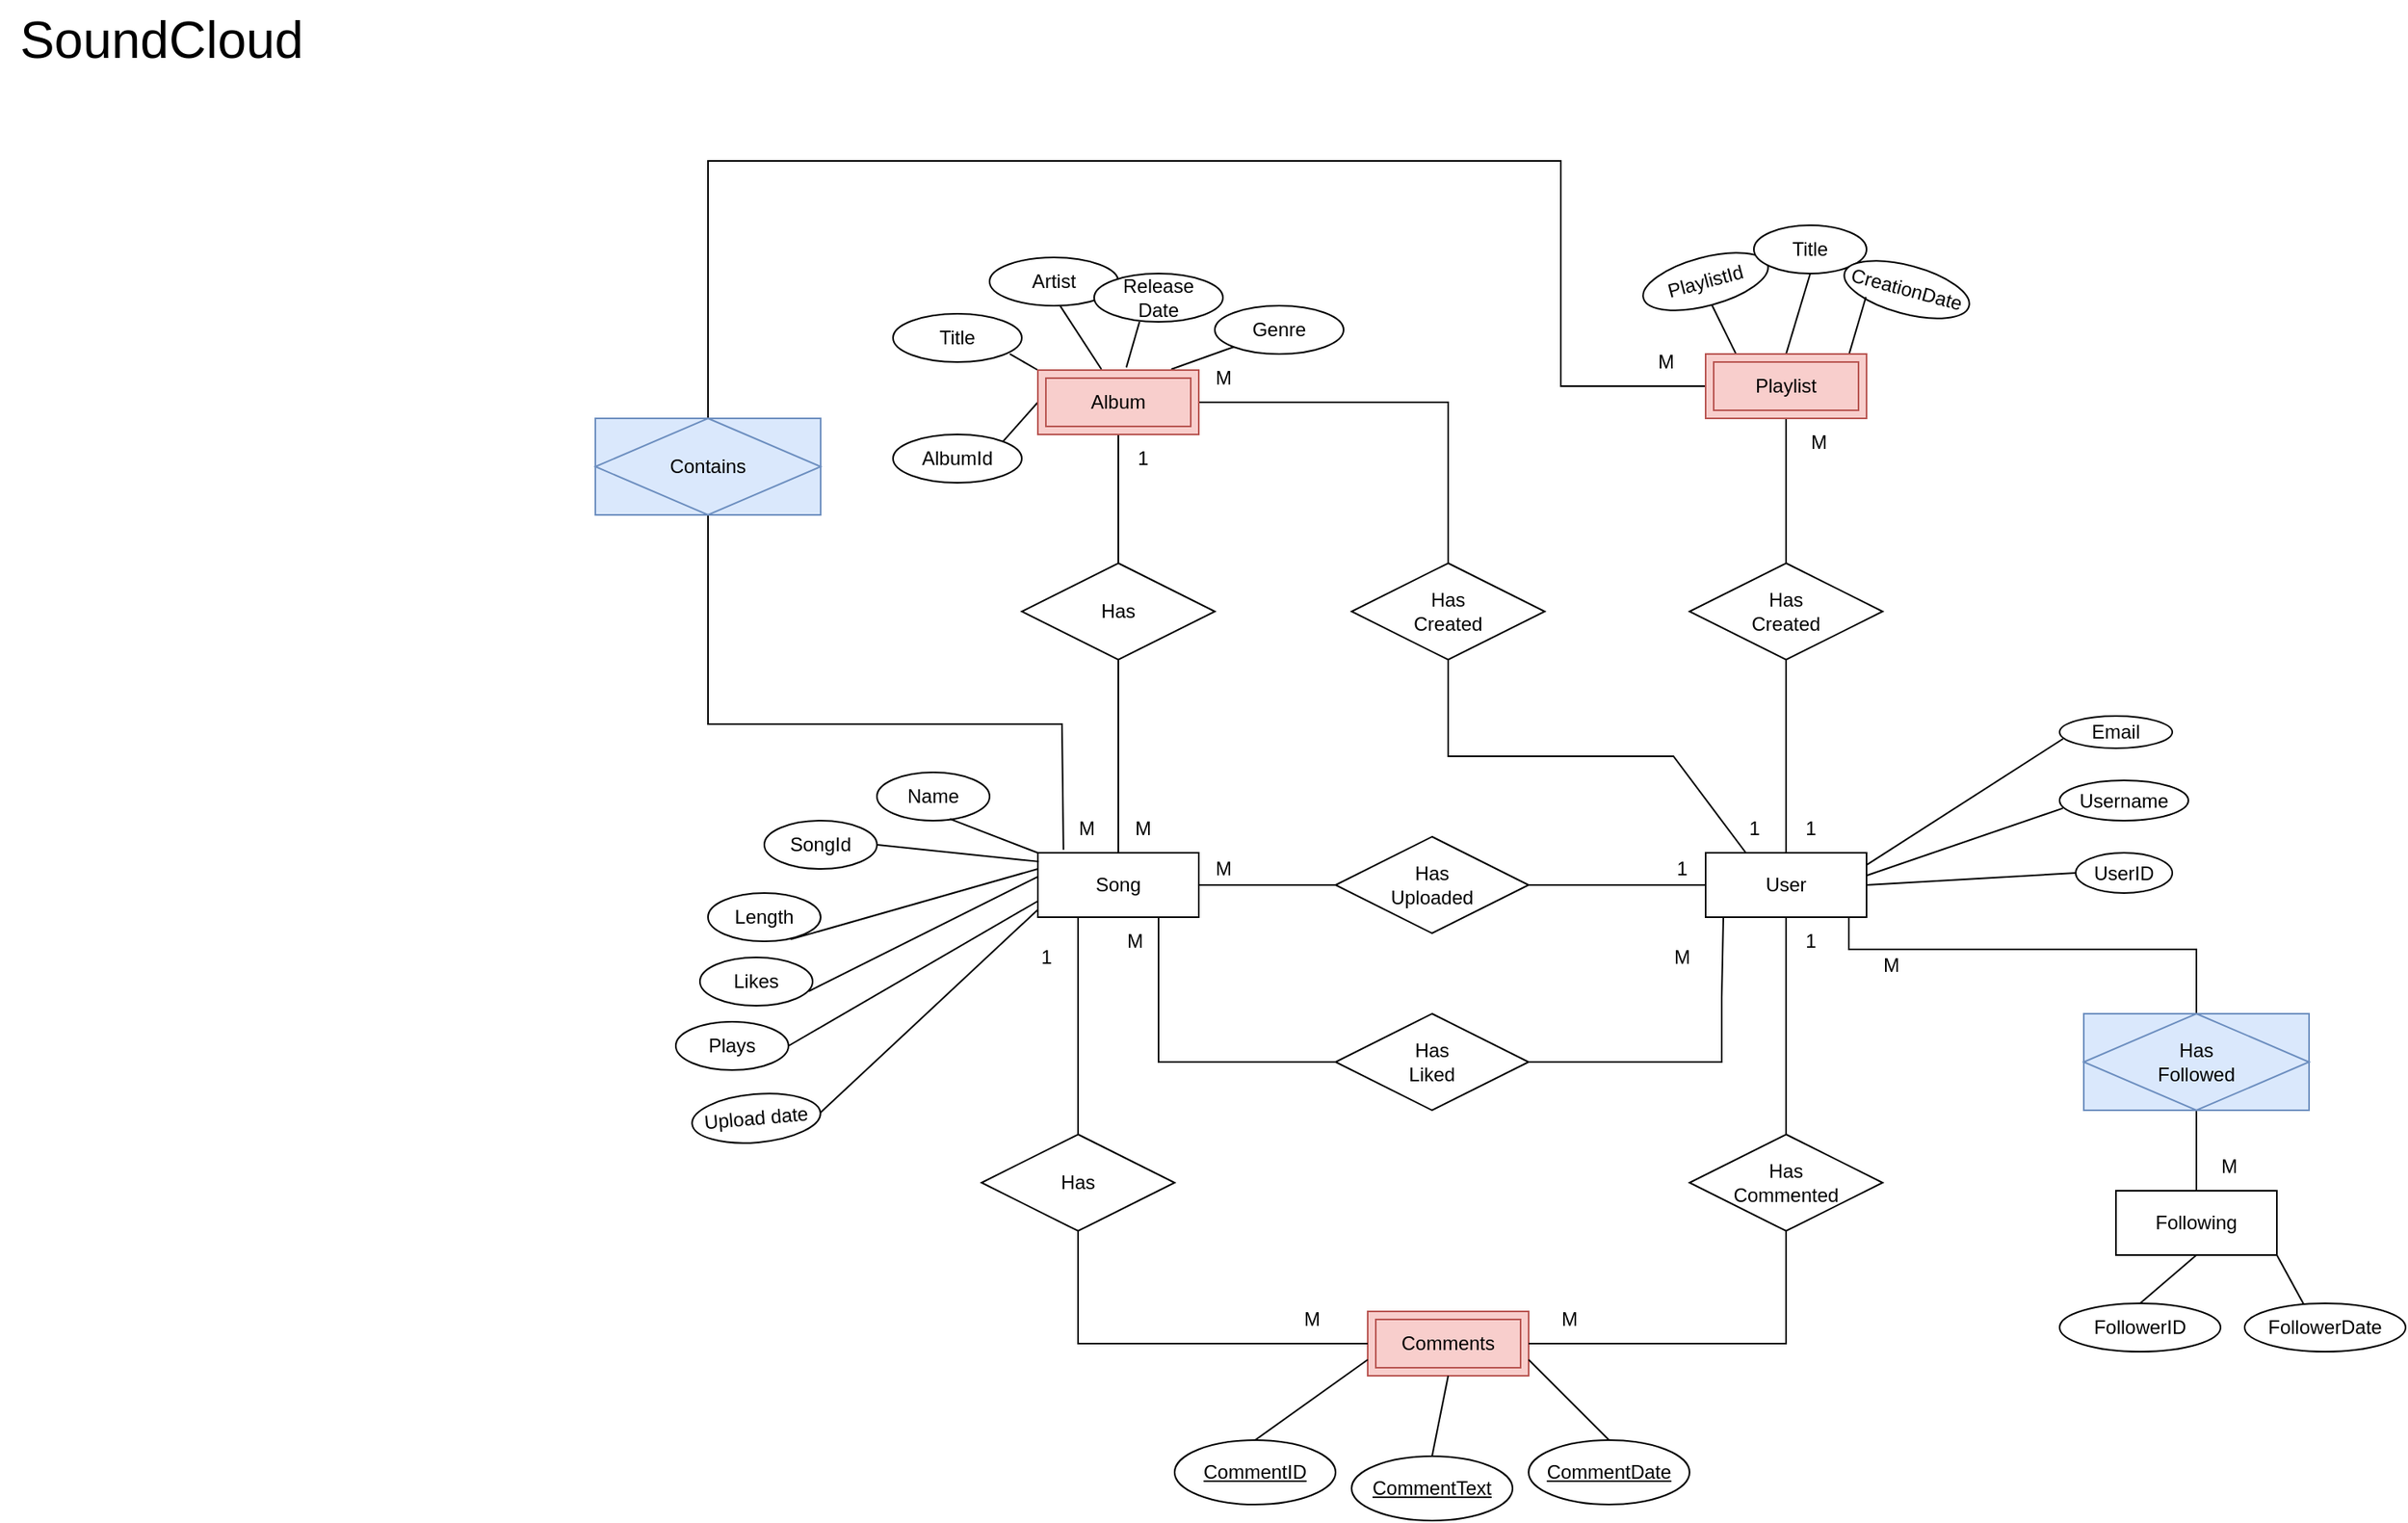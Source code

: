 <mxfile version="24.8.6">
  <diagram name="Page-1" id="1ie3aRPJV-_C-cvmU4H2">
    <mxGraphModel dx="1400" dy="696" grid="1" gridSize="10" guides="1" tooltips="1" connect="1" arrows="1" fold="1" page="1" pageScale="1" pageWidth="850" pageHeight="1100" math="0" shadow="0">
      <root>
        <mxCell id="0" />
        <mxCell id="1" parent="0" />
        <mxCell id="j1_ANJEi2WIYTi_mt-B_-1" value="&lt;font style=&quot;font-size: 32px;&quot;&gt;SoundCloud&lt;/font&gt;" style="text;html=1;align=center;verticalAlign=middle;resizable=0;points=[];autosize=1;strokeColor=none;fillColor=none;" vertex="1" parent="1">
          <mxGeometry x="10" y="10" width="200" height="50" as="geometry" />
        </mxCell>
        <mxCell id="j1_ANJEi2WIYTi_mt-B_-2" value="User" style="whiteSpace=wrap;html=1;align=center;" vertex="1" parent="1">
          <mxGeometry x="1070" y="540" width="100" height="40" as="geometry" />
        </mxCell>
        <mxCell id="j1_ANJEi2WIYTi_mt-B_-3" value="Song" style="whiteSpace=wrap;html=1;align=center;" vertex="1" parent="1">
          <mxGeometry x="655" y="540" width="100" height="40" as="geometry" />
        </mxCell>
        <mxCell id="j1_ANJEi2WIYTi_mt-B_-4" value="Following" style="whiteSpace=wrap;html=1;align=center;" vertex="1" parent="1">
          <mxGeometry x="1325" y="750" width="100" height="40" as="geometry" />
        </mxCell>
        <mxCell id="j1_ANJEi2WIYTi_mt-B_-5" value="Has&lt;div&gt;Uploaded&lt;/div&gt;" style="shape=rhombus;perimeter=rhombusPerimeter;whiteSpace=wrap;html=1;align=center;" vertex="1" parent="1">
          <mxGeometry x="840" y="530" width="120" height="60" as="geometry" />
        </mxCell>
        <mxCell id="j1_ANJEi2WIYTi_mt-B_-6" value="" style="endArrow=none;html=1;rounded=0;exitX=0;exitY=0.5;exitDx=0;exitDy=0;entryX=1;entryY=0.5;entryDx=0;entryDy=0;" edge="1" parent="1" source="j1_ANJEi2WIYTi_mt-B_-2" target="j1_ANJEi2WIYTi_mt-B_-5">
          <mxGeometry relative="1" as="geometry">
            <mxPoint x="875" y="430" as="sourcePoint" />
            <mxPoint x="1035" y="430" as="targetPoint" />
          </mxGeometry>
        </mxCell>
        <mxCell id="j1_ANJEi2WIYTi_mt-B_-7" value="" style="endArrow=none;html=1;rounded=0;exitX=0;exitY=0.5;exitDx=0;exitDy=0;entryX=1;entryY=0.5;entryDx=0;entryDy=0;" edge="1" parent="1" source="j1_ANJEi2WIYTi_mt-B_-5" target="j1_ANJEi2WIYTi_mt-B_-3">
          <mxGeometry relative="1" as="geometry">
            <mxPoint x="765" y="500" as="sourcePoint" />
            <mxPoint x="760" y="560" as="targetPoint" />
          </mxGeometry>
        </mxCell>
        <mxCell id="j1_ANJEi2WIYTi_mt-B_-8" value="1" style="text;html=1;align=center;verticalAlign=middle;resizable=0;points=[];autosize=1;strokeColor=none;fillColor=none;" vertex="1" parent="1">
          <mxGeometry x="1040" y="535" width="30" height="30" as="geometry" />
        </mxCell>
        <mxCell id="j1_ANJEi2WIYTi_mt-B_-9" value="M" style="text;html=1;align=center;verticalAlign=middle;resizable=0;points=[];autosize=1;strokeColor=none;fillColor=none;" vertex="1" parent="1">
          <mxGeometry x="755" y="535" width="30" height="30" as="geometry" />
        </mxCell>
        <mxCell id="j1_ANJEi2WIYTi_mt-B_-10" value="UserID" style="ellipse;whiteSpace=wrap;html=1;align=center;" vertex="1" parent="1">
          <mxGeometry x="1300" y="540" width="60" height="25" as="geometry" />
        </mxCell>
        <mxCell id="j1_ANJEi2WIYTi_mt-B_-11" value="Username" style="ellipse;whiteSpace=wrap;html=1;align=center;" vertex="1" parent="1">
          <mxGeometry x="1290" y="495" width="80" height="25" as="geometry" />
        </mxCell>
        <mxCell id="j1_ANJEi2WIYTi_mt-B_-12" value="Email" style="ellipse;whiteSpace=wrap;html=1;align=center;" vertex="1" parent="1">
          <mxGeometry x="1290" y="455" width="70" height="20" as="geometry" />
        </mxCell>
        <mxCell id="j1_ANJEi2WIYTi_mt-B_-13" value="Name" style="ellipse;whiteSpace=wrap;html=1;align=center;" vertex="1" parent="1">
          <mxGeometry x="555" y="490" width="70" height="30" as="geometry" />
        </mxCell>
        <mxCell id="j1_ANJEi2WIYTi_mt-B_-14" value="Length" style="ellipse;whiteSpace=wrap;html=1;align=center;" vertex="1" parent="1">
          <mxGeometry x="450" y="565" width="70" height="30" as="geometry" />
        </mxCell>
        <mxCell id="j1_ANJEi2WIYTi_mt-B_-15" value="Likes" style="ellipse;whiteSpace=wrap;html=1;align=center;" vertex="1" parent="1">
          <mxGeometry x="445" y="605" width="70" height="30" as="geometry" />
        </mxCell>
        <mxCell id="j1_ANJEi2WIYTi_mt-B_-17" value="" style="endArrow=none;html=1;rounded=0;exitX=0.647;exitY=0.965;exitDx=0;exitDy=0;exitPerimeter=0;entryX=0;entryY=0;entryDx=0;entryDy=0;" edge="1" parent="1" source="j1_ANJEi2WIYTi_mt-B_-13" target="j1_ANJEi2WIYTi_mt-B_-3">
          <mxGeometry relative="1" as="geometry">
            <mxPoint x="510" y="610" as="sourcePoint" />
            <mxPoint x="670" y="610" as="targetPoint" />
          </mxGeometry>
        </mxCell>
        <mxCell id="j1_ANJEi2WIYTi_mt-B_-18" value="" style="endArrow=none;html=1;rounded=0;exitX=0.733;exitY=0.96;exitDx=0;exitDy=0;exitPerimeter=0;entryX=0;entryY=0.25;entryDx=0;entryDy=0;" edge="1" parent="1" source="j1_ANJEi2WIYTi_mt-B_-14" target="j1_ANJEi2WIYTi_mt-B_-3">
          <mxGeometry relative="1" as="geometry">
            <mxPoint x="420" y="500" as="sourcePoint" />
            <mxPoint x="580" y="500" as="targetPoint" />
          </mxGeometry>
        </mxCell>
        <mxCell id="j1_ANJEi2WIYTi_mt-B_-19" value="" style="endArrow=none;html=1;rounded=0;exitX=0.966;exitY=0.701;exitDx=0;exitDy=0;exitPerimeter=0;entryX=0.001;entryY=0.369;entryDx=0;entryDy=0;entryPerimeter=0;" edge="1" parent="1" source="j1_ANJEi2WIYTi_mt-B_-15" target="j1_ANJEi2WIYTi_mt-B_-3">
          <mxGeometry relative="1" as="geometry">
            <mxPoint x="410" y="560" as="sourcePoint" />
            <mxPoint x="570" y="560" as="targetPoint" />
          </mxGeometry>
        </mxCell>
        <mxCell id="j1_ANJEi2WIYTi_mt-B_-21" value="" style="endArrow=none;html=1;rounded=0;exitX=0;exitY=0.5;exitDx=0;exitDy=0;entryX=1;entryY=0.5;entryDx=0;entryDy=0;" edge="1" parent="1" source="j1_ANJEi2WIYTi_mt-B_-10" target="j1_ANJEi2WIYTi_mt-B_-2">
          <mxGeometry relative="1" as="geometry">
            <mxPoint x="620" y="250" as="sourcePoint" />
            <mxPoint x="1150" y="580" as="targetPoint" />
          </mxGeometry>
        </mxCell>
        <mxCell id="j1_ANJEi2WIYTi_mt-B_-22" value="" style="endArrow=none;html=1;rounded=0;entryX=1;entryY=0.353;entryDx=0;entryDy=0;exitX=0.025;exitY=0.692;exitDx=0;exitDy=0;entryPerimeter=0;exitPerimeter=0;" edge="1" parent="1" source="j1_ANJEi2WIYTi_mt-B_-11" target="j1_ANJEi2WIYTi_mt-B_-2">
          <mxGeometry relative="1" as="geometry">
            <mxPoint x="660" y="223" as="sourcePoint" />
            <mxPoint x="1032.39" y="293.9" as="targetPoint" />
          </mxGeometry>
        </mxCell>
        <mxCell id="j1_ANJEi2WIYTi_mt-B_-23" value="" style="endArrow=none;html=1;rounded=0;exitX=0.031;exitY=0.707;exitDx=0;exitDy=0;entryX=0.998;entryY=0.192;entryDx=0;entryDy=0;entryPerimeter=0;exitPerimeter=0;" edge="1" parent="1" source="j1_ANJEi2WIYTi_mt-B_-12" target="j1_ANJEi2WIYTi_mt-B_-2">
          <mxGeometry relative="1" as="geometry">
            <mxPoint x="720" y="260" as="sourcePoint" />
            <mxPoint x="740" y="300" as="targetPoint" />
          </mxGeometry>
        </mxCell>
        <mxCell id="j1_ANJEi2WIYTi_mt-B_-24" value="Plays" style="ellipse;whiteSpace=wrap;html=1;align=center;" vertex="1" parent="1">
          <mxGeometry x="430" y="645" width="70" height="30" as="geometry" />
        </mxCell>
        <mxCell id="j1_ANJEi2WIYTi_mt-B_-25" value="" style="endArrow=none;html=1;rounded=0;exitX=1;exitY=0.5;exitDx=0;exitDy=0;entryX=0;entryY=0.75;entryDx=0;entryDy=0;" edge="1" parent="1" source="j1_ANJEi2WIYTi_mt-B_-24" target="j1_ANJEi2WIYTi_mt-B_-3">
          <mxGeometry relative="1" as="geometry">
            <mxPoint x="410" y="580" as="sourcePoint" />
            <mxPoint x="570" y="580" as="targetPoint" />
          </mxGeometry>
        </mxCell>
        <mxCell id="j1_ANJEi2WIYTi_mt-B_-26" value="Upload date" style="ellipse;whiteSpace=wrap;html=1;align=center;rotation=-5;" vertex="1" parent="1">
          <mxGeometry x="440" y="690" width="80" height="30" as="geometry" />
        </mxCell>
        <mxCell id="j1_ANJEi2WIYTi_mt-B_-27" value="" style="endArrow=none;html=1;rounded=0;exitX=1;exitY=0.5;exitDx=0;exitDy=0;entryX=0.001;entryY=0.881;entryDx=0;entryDy=0;entryPerimeter=0;" edge="1" parent="1" source="j1_ANJEi2WIYTi_mt-B_-26" target="j1_ANJEi2WIYTi_mt-B_-3">
          <mxGeometry relative="1" as="geometry">
            <mxPoint x="450" y="600" as="sourcePoint" />
            <mxPoint x="610" y="600" as="targetPoint" />
          </mxGeometry>
        </mxCell>
        <mxCell id="j1_ANJEi2WIYTi_mt-B_-28" value="Has&lt;div&gt;Created&lt;/div&gt;" style="shape=rhombus;perimeter=rhombusPerimeter;whiteSpace=wrap;html=1;align=center;" vertex="1" parent="1">
          <mxGeometry x="1060" y="360" width="120" height="60" as="geometry" />
        </mxCell>
        <mxCell id="j1_ANJEi2WIYTi_mt-B_-29" value="" style="endArrow=none;html=1;rounded=0;exitX=0.5;exitY=0;exitDx=0;exitDy=0;entryX=0.5;entryY=1;entryDx=0;entryDy=0;" edge="1" parent="1" source="j1_ANJEi2WIYTi_mt-B_-2" target="j1_ANJEi2WIYTi_mt-B_-28">
          <mxGeometry relative="1" as="geometry">
            <mxPoint x="760" y="330" as="sourcePoint" />
            <mxPoint x="1010" y="420" as="targetPoint" />
          </mxGeometry>
        </mxCell>
        <mxCell id="j1_ANJEi2WIYTi_mt-B_-30" value="" style="endArrow=none;html=1;rounded=0;exitX=0.5;exitY=0;exitDx=0;exitDy=0;entryX=0.5;entryY=1;entryDx=0;entryDy=0;" edge="1" parent="1" source="j1_ANJEi2WIYTi_mt-B_-28" target="j1_ANJEi2WIYTi_mt-B_-78">
          <mxGeometry relative="1" as="geometry">
            <mxPoint x="970" y="410" as="sourcePoint" />
            <mxPoint x="1120" y="270" as="targetPoint" />
          </mxGeometry>
        </mxCell>
        <mxCell id="j1_ANJEi2WIYTi_mt-B_-31" value="1" style="text;html=1;align=center;verticalAlign=middle;resizable=0;points=[];autosize=1;strokeColor=none;fillColor=none;" vertex="1" parent="1">
          <mxGeometry x="1120" y="510" width="30" height="30" as="geometry" />
        </mxCell>
        <mxCell id="j1_ANJEi2WIYTi_mt-B_-32" value="M" style="text;html=1;align=center;verticalAlign=middle;resizable=0;points=[];autosize=1;strokeColor=none;fillColor=none;" vertex="1" parent="1">
          <mxGeometry x="1125" y="270" width="30" height="30" as="geometry" />
        </mxCell>
        <mxCell id="j1_ANJEi2WIYTi_mt-B_-33" value="PlaylistId" style="ellipse;whiteSpace=wrap;html=1;align=center;rotation=-15;" vertex="1" parent="1">
          <mxGeometry x="1030" y="170" width="80" height="30" as="geometry" />
        </mxCell>
        <mxCell id="j1_ANJEi2WIYTi_mt-B_-34" value="Title" style="ellipse;whiteSpace=wrap;html=1;align=center;" vertex="1" parent="1">
          <mxGeometry x="1100" y="150" width="70" height="30" as="geometry" />
        </mxCell>
        <mxCell id="j1_ANJEi2WIYTi_mt-B_-35" value="CreationDate" style="ellipse;whiteSpace=wrap;html=1;align=center;rotation=15;" vertex="1" parent="1">
          <mxGeometry x="1155" y="175" width="80" height="30" as="geometry" />
        </mxCell>
        <mxCell id="j1_ANJEi2WIYTi_mt-B_-36" value="" style="endArrow=none;html=1;rounded=0;exitX=0.5;exitY=1;exitDx=0;exitDy=0;entryX=0.192;entryY=0.017;entryDx=0;entryDy=0;entryPerimeter=0;" edge="1" parent="1" source="j1_ANJEi2WIYTi_mt-B_-33" target="j1_ANJEi2WIYTi_mt-B_-78">
          <mxGeometry relative="1" as="geometry">
            <mxPoint x="1200" y="300" as="sourcePoint" />
            <mxPoint x="1090.8" y="228.56" as="targetPoint" />
          </mxGeometry>
        </mxCell>
        <mxCell id="j1_ANJEi2WIYTi_mt-B_-37" value="" style="endArrow=none;html=1;rounded=0;exitX=0.5;exitY=1;exitDx=0;exitDy=0;entryX=0.5;entryY=0;entryDx=0;entryDy=0;" edge="1" parent="1" source="j1_ANJEi2WIYTi_mt-B_-34" target="j1_ANJEi2WIYTi_mt-B_-78">
          <mxGeometry relative="1" as="geometry">
            <mxPoint x="1180" y="280" as="sourcePoint" />
            <mxPoint x="1120" y="230" as="targetPoint" />
          </mxGeometry>
        </mxCell>
        <mxCell id="j1_ANJEi2WIYTi_mt-B_-38" value="" style="endArrow=none;html=1;rounded=0;exitX=0.892;exitY=0;exitDx=0;exitDy=0;entryX=0.208;entryY=0.867;entryDx=0;entryDy=0;entryPerimeter=0;exitPerimeter=0;" edge="1" parent="1" source="j1_ANJEi2WIYTi_mt-B_-78" target="j1_ANJEi2WIYTi_mt-B_-35">
          <mxGeometry relative="1" as="geometry">
            <mxPoint x="1160.3" y="228.12" as="sourcePoint" />
            <mxPoint x="1300.1" y="257.44" as="targetPoint" />
          </mxGeometry>
        </mxCell>
        <mxCell id="j1_ANJEi2WIYTi_mt-B_-39" value="Has" style="shape=rhombus;perimeter=rhombusPerimeter;whiteSpace=wrap;html=1;align=center;" vertex="1" parent="1">
          <mxGeometry x="645" y="360" width="120" height="60" as="geometry" />
        </mxCell>
        <mxCell id="j1_ANJEi2WIYTi_mt-B_-40" value="" style="endArrow=none;html=1;rounded=0;exitX=0.5;exitY=1;exitDx=0;exitDy=0;entryX=0.5;entryY=0;entryDx=0;entryDy=0;" edge="1" parent="1" source="j1_ANJEi2WIYTi_mt-B_-79" target="j1_ANJEi2WIYTi_mt-B_-39">
          <mxGeometry relative="1" as="geometry">
            <mxPoint x="705" y="280" as="sourcePoint" />
            <mxPoint x="870" y="370" as="targetPoint" />
          </mxGeometry>
        </mxCell>
        <mxCell id="j1_ANJEi2WIYTi_mt-B_-41" value="" style="endArrow=none;html=1;rounded=0;exitX=0.5;exitY=1;exitDx=0;exitDy=0;" edge="1" parent="1" source="j1_ANJEi2WIYTi_mt-B_-39">
          <mxGeometry relative="1" as="geometry">
            <mxPoint x="690" y="470" as="sourcePoint" />
            <mxPoint x="705" y="540" as="targetPoint" />
          </mxGeometry>
        </mxCell>
        <mxCell id="j1_ANJEi2WIYTi_mt-B_-42" value="1" style="text;html=1;align=center;verticalAlign=middle;resizable=0;points=[];autosize=1;strokeColor=none;fillColor=none;" vertex="1" parent="1">
          <mxGeometry x="705" y="280" width="30" height="30" as="geometry" />
        </mxCell>
        <mxCell id="j1_ANJEi2WIYTi_mt-B_-43" value="M" style="text;html=1;align=center;verticalAlign=middle;resizable=0;points=[];autosize=1;strokeColor=none;fillColor=none;" vertex="1" parent="1">
          <mxGeometry x="705" y="510" width="30" height="30" as="geometry" />
        </mxCell>
        <mxCell id="j1_ANJEi2WIYTi_mt-B_-44" value="AlbumId" style="ellipse;whiteSpace=wrap;html=1;align=center;" vertex="1" parent="1">
          <mxGeometry x="565" y="280" width="80" height="30" as="geometry" />
        </mxCell>
        <mxCell id="j1_ANJEi2WIYTi_mt-B_-45" value="Title" style="ellipse;whiteSpace=wrap;html=1;align=center;" vertex="1" parent="1">
          <mxGeometry x="565" y="205" width="80" height="30" as="geometry" />
        </mxCell>
        <mxCell id="j1_ANJEi2WIYTi_mt-B_-46" value="Artist" style="ellipse;whiteSpace=wrap;html=1;align=center;" vertex="1" parent="1">
          <mxGeometry x="625" y="170" width="80" height="30" as="geometry" />
        </mxCell>
        <mxCell id="j1_ANJEi2WIYTi_mt-B_-47" value="Release&lt;div&gt;Date&lt;/div&gt;" style="ellipse;whiteSpace=wrap;html=1;align=center;" vertex="1" parent="1">
          <mxGeometry x="690" y="180" width="80" height="30" as="geometry" />
        </mxCell>
        <mxCell id="j1_ANJEi2WIYTi_mt-B_-48" value="Genre" style="ellipse;whiteSpace=wrap;html=1;align=center;" vertex="1" parent="1">
          <mxGeometry x="765" y="200" width="80" height="30" as="geometry" />
        </mxCell>
        <mxCell id="j1_ANJEi2WIYTi_mt-B_-49" value="" style="endArrow=none;html=1;rounded=0;exitX=1;exitY=0;exitDx=0;exitDy=0;entryX=0;entryY=0.5;entryDx=0;entryDy=0;" edge="1" parent="1" source="j1_ANJEi2WIYTi_mt-B_-44" target="j1_ANJEi2WIYTi_mt-B_-79">
          <mxGeometry relative="1" as="geometry">
            <mxPoint x="760" y="250" as="sourcePoint" />
            <mxPoint x="655" y="260" as="targetPoint" />
          </mxGeometry>
        </mxCell>
        <mxCell id="j1_ANJEi2WIYTi_mt-B_-50" value="" style="endArrow=none;html=1;rounded=0;exitX=0.907;exitY=0.833;exitDx=0;exitDy=0;exitPerimeter=0;entryX=0;entryY=0;entryDx=0;entryDy=0;" edge="1" parent="1" source="j1_ANJEi2WIYTi_mt-B_-45" target="j1_ANJEi2WIYTi_mt-B_-79">
          <mxGeometry relative="1" as="geometry">
            <mxPoint x="720" y="210" as="sourcePoint" />
            <mxPoint x="655" y="240" as="targetPoint" />
          </mxGeometry>
        </mxCell>
        <mxCell id="j1_ANJEi2WIYTi_mt-B_-51" value="" style="endArrow=none;html=1;rounded=0;exitX=0.55;exitY=1.011;exitDx=0;exitDy=0;exitPerimeter=0;entryX=0.395;entryY=-0.013;entryDx=0;entryDy=0;entryPerimeter=0;" edge="1" parent="1" source="j1_ANJEi2WIYTi_mt-B_-46" target="j1_ANJEi2WIYTi_mt-B_-79">
          <mxGeometry relative="1" as="geometry">
            <mxPoint x="680" y="180" as="sourcePoint" />
            <mxPoint x="694.7" y="239.64" as="targetPoint" />
          </mxGeometry>
        </mxCell>
        <mxCell id="j1_ANJEi2WIYTi_mt-B_-52" value="" style="endArrow=none;html=1;rounded=0;exitX=0.352;exitY=0.999;exitDx=0;exitDy=0;exitPerimeter=0;entryX=0.55;entryY=-0.042;entryDx=0;entryDy=0;entryPerimeter=0;" edge="1" parent="1" source="j1_ANJEi2WIYTi_mt-B_-47" target="j1_ANJEi2WIYTi_mt-B_-79">
          <mxGeometry relative="1" as="geometry">
            <mxPoint x="690" y="190" as="sourcePoint" />
            <mxPoint x="710" y="240" as="targetPoint" />
          </mxGeometry>
        </mxCell>
        <mxCell id="j1_ANJEi2WIYTi_mt-B_-53" value="" style="endArrow=none;html=1;rounded=0;exitX=0;exitY=1;exitDx=0;exitDy=0;entryX=0.829;entryY=-0.013;entryDx=0;entryDy=0;entryPerimeter=0;" edge="1" parent="1" source="j1_ANJEi2WIYTi_mt-B_-48" target="j1_ANJEi2WIYTi_mt-B_-79">
          <mxGeometry relative="1" as="geometry">
            <mxPoint x="750" y="190" as="sourcePoint" />
            <mxPoint x="736.1" y="240.04" as="targetPoint" />
          </mxGeometry>
        </mxCell>
        <mxCell id="j1_ANJEi2WIYTi_mt-B_-54" value="Has&lt;div&gt;Created&lt;/div&gt;" style="shape=rhombus;perimeter=rhombusPerimeter;whiteSpace=wrap;html=1;align=center;" vertex="1" parent="1">
          <mxGeometry x="850" y="360" width="120" height="60" as="geometry" />
        </mxCell>
        <mxCell id="j1_ANJEi2WIYTi_mt-B_-55" value="" style="endArrow=none;html=1;rounded=0;entryX=0.25;entryY=0;entryDx=0;entryDy=0;exitX=0.5;exitY=1;exitDx=0;exitDy=0;" edge="1" parent="1" source="j1_ANJEi2WIYTi_mt-B_-54" target="j1_ANJEi2WIYTi_mt-B_-2">
          <mxGeometry relative="1" as="geometry">
            <mxPoint x="905" y="480" as="sourcePoint" />
            <mxPoint x="1100.0" y="540" as="targetPoint" />
            <Array as="points">
              <mxPoint x="910" y="480" />
              <mxPoint x="1050" y="480" />
            </Array>
          </mxGeometry>
        </mxCell>
        <mxCell id="j1_ANJEi2WIYTi_mt-B_-56" value="" style="endArrow=none;html=1;rounded=0;exitX=1;exitY=0.5;exitDx=0;exitDy=0;entryX=0.5;entryY=0;entryDx=0;entryDy=0;" edge="1" parent="1" source="j1_ANJEi2WIYTi_mt-B_-79" target="j1_ANJEi2WIYTi_mt-B_-54">
          <mxGeometry relative="1" as="geometry">
            <mxPoint x="755" y="260" as="sourcePoint" />
            <mxPoint x="1020" y="300" as="targetPoint" />
            <Array as="points">
              <mxPoint x="910" y="260" />
            </Array>
          </mxGeometry>
        </mxCell>
        <mxCell id="j1_ANJEi2WIYTi_mt-B_-57" value="1" style="text;html=1;align=center;verticalAlign=middle;resizable=0;points=[];autosize=1;strokeColor=none;fillColor=none;" vertex="1" parent="1">
          <mxGeometry x="1085" y="510" width="30" height="30" as="geometry" />
        </mxCell>
        <mxCell id="j1_ANJEi2WIYTi_mt-B_-58" value="Has&lt;div&gt;Liked&lt;/div&gt;" style="shape=rhombus;perimeter=rhombusPerimeter;whiteSpace=wrap;html=1;align=center;" vertex="1" parent="1">
          <mxGeometry x="840" y="640" width="120" height="60" as="geometry" />
        </mxCell>
        <mxCell id="j1_ANJEi2WIYTi_mt-B_-59" value="" style="endArrow=none;html=1;rounded=0;entryX=0.159;entryY=-0.047;entryDx=0;entryDy=0;exitX=0.5;exitY=1;exitDx=0;exitDy=0;entryPerimeter=0;" edge="1" parent="1" source="j1_ANJEi2WIYTi_mt-B_-63" target="j1_ANJEi2WIYTi_mt-B_-3">
          <mxGeometry relative="1" as="geometry">
            <mxPoint x="450" y="330" as="sourcePoint" />
            <mxPoint x="440" y="460" as="targetPoint" />
            <Array as="points">
              <mxPoint x="450" y="460" />
              <mxPoint x="670" y="460" />
            </Array>
          </mxGeometry>
        </mxCell>
        <mxCell id="j1_ANJEi2WIYTi_mt-B_-60" value="M" style="text;html=1;align=center;verticalAlign=middle;resizable=0;points=[];autosize=1;strokeColor=none;fillColor=none;" vertex="1" parent="1">
          <mxGeometry x="670" y="510" width="30" height="30" as="geometry" />
        </mxCell>
        <mxCell id="j1_ANJEi2WIYTi_mt-B_-61" value="" style="endArrow=none;html=1;rounded=0;exitX=0.5;exitY=0;exitDx=0;exitDy=0;entryX=0;entryY=0.5;entryDx=0;entryDy=0;" edge="1" parent="1" source="j1_ANJEi2WIYTi_mt-B_-63" target="j1_ANJEi2WIYTi_mt-B_-78">
          <mxGeometry relative="1" as="geometry">
            <mxPoint x="450" y="270" as="sourcePoint" />
            <mxPoint x="1070" y="250" as="targetPoint" />
            <Array as="points">
              <mxPoint x="450" y="110" />
              <mxPoint x="980" y="110" />
              <mxPoint x="980" y="250" />
            </Array>
          </mxGeometry>
        </mxCell>
        <mxCell id="j1_ANJEi2WIYTi_mt-B_-62" value="M" style="text;html=1;align=center;verticalAlign=middle;resizable=0;points=[];autosize=1;strokeColor=none;fillColor=none;" vertex="1" parent="1">
          <mxGeometry x="1030" y="220" width="30" height="30" as="geometry" />
        </mxCell>
        <mxCell id="j1_ANJEi2WIYTi_mt-B_-63" value="Contains" style="shape=associativeEntity;whiteSpace=wrap;html=1;align=center;fillColor=#dae8fc;strokeColor=#6c8ebf;" vertex="1" parent="1">
          <mxGeometry x="380" y="270" width="140" height="60" as="geometry" />
        </mxCell>
        <mxCell id="j1_ANJEi2WIYTi_mt-B_-65" value="" style="edgeStyle=orthogonalEdgeStyle;rounded=0;orthogonalLoop=1;jettySize=auto;html=1;" edge="1" parent="1" source="j1_ANJEi2WIYTi_mt-B_-66" target="j1_ANJEi2WIYTi_mt-B_-42">
          <mxGeometry relative="1" as="geometry" />
        </mxCell>
        <mxCell id="j1_ANJEi2WIYTi_mt-B_-66" value="M" style="text;html=1;align=center;verticalAlign=middle;resizable=0;points=[];autosize=1;strokeColor=none;fillColor=none;" vertex="1" parent="1">
          <mxGeometry x="755" y="230" width="30" height="30" as="geometry" />
        </mxCell>
        <mxCell id="j1_ANJEi2WIYTi_mt-B_-67" value="" style="endArrow=none;html=1;rounded=0;exitX=0.75;exitY=1;exitDx=0;exitDy=0;entryX=0;entryY=0.5;entryDx=0;entryDy=0;" edge="1" parent="1" source="j1_ANJEi2WIYTi_mt-B_-3" target="j1_ANJEi2WIYTi_mt-B_-58">
          <mxGeometry relative="1" as="geometry">
            <mxPoint x="720" y="630" as="sourcePoint" />
            <mxPoint x="790" y="710" as="targetPoint" />
            <Array as="points">
              <mxPoint x="730" y="670" />
            </Array>
          </mxGeometry>
        </mxCell>
        <mxCell id="j1_ANJEi2WIYTi_mt-B_-68" value="M" style="text;html=1;align=center;verticalAlign=middle;resizable=0;points=[];autosize=1;strokeColor=none;fillColor=none;" vertex="1" parent="1">
          <mxGeometry x="700" y="580" width="30" height="30" as="geometry" />
        </mxCell>
        <mxCell id="j1_ANJEi2WIYTi_mt-B_-69" value="" style="endArrow=none;html=1;rounded=0;entryX=1;entryY=0.5;entryDx=0;entryDy=0;" edge="1" parent="1" target="j1_ANJEi2WIYTi_mt-B_-58">
          <mxGeometry relative="1" as="geometry">
            <mxPoint x="1081" y="580" as="sourcePoint" />
            <mxPoint x="1270" y="700" as="targetPoint" />
            <Array as="points">
              <mxPoint x="1080" y="630" />
              <mxPoint x="1080" y="670" />
            </Array>
          </mxGeometry>
        </mxCell>
        <mxCell id="j1_ANJEi2WIYTi_mt-B_-70" value="" style="endArrow=none;html=1;rounded=0;exitX=0.5;exitY=1;exitDx=0;exitDy=0;entryX=0.5;entryY=0;entryDx=0;entryDy=0;" edge="1" parent="1" source="j1_ANJEi2WIYTi_mt-B_-80" target="j1_ANJEi2WIYTi_mt-B_-4">
          <mxGeometry relative="1" as="geometry">
            <mxPoint x="1355" y="810" as="sourcePoint" />
            <mxPoint x="1355" y="929" as="targetPoint" />
          </mxGeometry>
        </mxCell>
        <mxCell id="j1_ANJEi2WIYTi_mt-B_-71" value="" style="endArrow=none;html=1;rounded=0;entryX=0.5;entryY=0;entryDx=0;entryDy=0;" edge="1" parent="1" target="j1_ANJEi2WIYTi_mt-B_-80">
          <mxGeometry relative="1" as="geometry">
            <mxPoint x="1159" y="580" as="sourcePoint" />
            <mxPoint x="1185" y="750" as="targetPoint" />
            <Array as="points">
              <mxPoint x="1159" y="600" />
              <mxPoint x="1375" y="600" />
            </Array>
          </mxGeometry>
        </mxCell>
        <mxCell id="j1_ANJEi2WIYTi_mt-B_-72" value="M" style="text;html=1;align=center;verticalAlign=middle;resizable=0;points=[];autosize=1;strokeColor=none;fillColor=none;" vertex="1" parent="1">
          <mxGeometry x="1380" y="720" width="30" height="30" as="geometry" />
        </mxCell>
        <mxCell id="j1_ANJEi2WIYTi_mt-B_-73" value="M" style="text;html=1;align=center;verticalAlign=middle;resizable=0;points=[];autosize=1;strokeColor=none;fillColor=none;" vertex="1" parent="1">
          <mxGeometry x="1170" y="595" width="30" height="30" as="geometry" />
        </mxCell>
        <mxCell id="j1_ANJEi2WIYTi_mt-B_-74" value="FollowerID" style="ellipse;whiteSpace=wrap;html=1;align=center;" vertex="1" parent="1">
          <mxGeometry x="1290" y="820" width="100" height="30" as="geometry" />
        </mxCell>
        <mxCell id="j1_ANJEi2WIYTi_mt-B_-75" value="SongId" style="ellipse;whiteSpace=wrap;html=1;align=center;" vertex="1" parent="1">
          <mxGeometry x="485" y="520" width="70" height="30" as="geometry" />
        </mxCell>
        <mxCell id="j1_ANJEi2WIYTi_mt-B_-76" value="" style="endArrow=none;html=1;rounded=0;exitX=1;exitY=0.5;exitDx=0;exitDy=0;entryX=0.006;entryY=0.136;entryDx=0;entryDy=0;entryPerimeter=0;" edge="1" parent="1" source="j1_ANJEi2WIYTi_mt-B_-75" target="j1_ANJEi2WIYTi_mt-B_-3">
          <mxGeometry relative="1" as="geometry">
            <mxPoint x="730" y="500" as="sourcePoint" />
            <mxPoint x="655" y="550" as="targetPoint" />
          </mxGeometry>
        </mxCell>
        <mxCell id="j1_ANJEi2WIYTi_mt-B_-77" value="" style="endArrow=none;html=1;rounded=0;exitX=0.5;exitY=1;exitDx=0;exitDy=0;entryX=0.5;entryY=0;entryDx=0;entryDy=0;" edge="1" parent="1" source="j1_ANJEi2WIYTi_mt-B_-4" target="j1_ANJEi2WIYTi_mt-B_-74">
          <mxGeometry relative="1" as="geometry">
            <mxPoint x="1360" y="870" as="sourcePoint" />
            <mxPoint x="1520" y="870" as="targetPoint" />
          </mxGeometry>
        </mxCell>
        <mxCell id="j1_ANJEi2WIYTi_mt-B_-78" value="Playlist" style="shape=ext;margin=3;double=1;whiteSpace=wrap;html=1;align=center;fillColor=#f8cecc;strokeColor=#b85450;" vertex="1" parent="1">
          <mxGeometry x="1070" y="230" width="100" height="40" as="geometry" />
        </mxCell>
        <mxCell id="j1_ANJEi2WIYTi_mt-B_-79" value="Album" style="shape=ext;margin=3;double=1;whiteSpace=wrap;html=1;align=center;fillColor=#f8cecc;strokeColor=#b85450;" vertex="1" parent="1">
          <mxGeometry x="655" y="240" width="100" height="40" as="geometry" />
        </mxCell>
        <mxCell id="j1_ANJEi2WIYTi_mt-B_-80" value="Has&lt;div&gt;Followed&lt;/div&gt;" style="shape=associativeEntity;whiteSpace=wrap;html=1;align=center;fillColor=#dae8fc;strokeColor=#6c8ebf;" vertex="1" parent="1">
          <mxGeometry x="1305" y="640" width="140" height="60" as="geometry" />
        </mxCell>
        <mxCell id="j1_ANJEi2WIYTi_mt-B_-81" value="M" style="text;html=1;align=center;verticalAlign=middle;resizable=0;points=[];autosize=1;strokeColor=none;fillColor=none;" vertex="1" parent="1">
          <mxGeometry x="1040" y="590" width="30" height="30" as="geometry" />
        </mxCell>
        <mxCell id="j1_ANJEi2WIYTi_mt-B_-82" value="FollowerDate" style="ellipse;whiteSpace=wrap;html=1;align=center;" vertex="1" parent="1">
          <mxGeometry x="1405" y="820" width="100" height="30" as="geometry" />
        </mxCell>
        <mxCell id="j1_ANJEi2WIYTi_mt-B_-83" value="" style="endArrow=none;html=1;rounded=0;exitX=1;exitY=1;exitDx=0;exitDy=0;entryX=0.366;entryY=0.013;entryDx=0;entryDy=0;entryPerimeter=0;" edge="1" parent="1" source="j1_ANJEi2WIYTi_mt-B_-4" target="j1_ANJEi2WIYTi_mt-B_-82">
          <mxGeometry relative="1" as="geometry">
            <mxPoint x="1440" y="770" as="sourcePoint" />
            <mxPoint x="1600" y="770" as="targetPoint" />
          </mxGeometry>
        </mxCell>
        <mxCell id="j1_ANJEi2WIYTi_mt-B_-85" value="Comments" style="shape=ext;margin=3;double=1;whiteSpace=wrap;html=1;align=center;fillColor=#f8cecc;strokeColor=#b85450;" vertex="1" parent="1">
          <mxGeometry x="860" y="825" width="100" height="40" as="geometry" />
        </mxCell>
        <mxCell id="j1_ANJEi2WIYTi_mt-B_-86" value="CommentID" style="ellipse;whiteSpace=wrap;html=1;align=center;fontStyle=4;" vertex="1" parent="1">
          <mxGeometry x="740" y="905" width="100" height="40" as="geometry" />
        </mxCell>
        <mxCell id="j1_ANJEi2WIYTi_mt-B_-87" value="CommentText" style="ellipse;whiteSpace=wrap;html=1;align=center;fontStyle=4;" vertex="1" parent="1">
          <mxGeometry x="850" y="915" width="100" height="40" as="geometry" />
        </mxCell>
        <mxCell id="j1_ANJEi2WIYTi_mt-B_-88" value="CommentDate" style="ellipse;whiteSpace=wrap;html=1;align=center;fontStyle=4;" vertex="1" parent="1">
          <mxGeometry x="960" y="905" width="100" height="40" as="geometry" />
        </mxCell>
        <mxCell id="j1_ANJEi2WIYTi_mt-B_-89" value="" style="endArrow=none;html=1;rounded=0;exitX=0.5;exitY=0;exitDx=0;exitDy=0;entryX=0;entryY=0.75;entryDx=0;entryDy=0;" edge="1" parent="1" source="j1_ANJEi2WIYTi_mt-B_-86" target="j1_ANJEi2WIYTi_mt-B_-85">
          <mxGeometry relative="1" as="geometry">
            <mxPoint x="735" y="825" as="sourcePoint" />
            <mxPoint x="895" y="825" as="targetPoint" />
          </mxGeometry>
        </mxCell>
        <mxCell id="j1_ANJEi2WIYTi_mt-B_-90" value="" style="endArrow=none;html=1;rounded=0;exitX=0.5;exitY=0;exitDx=0;exitDy=0;entryX=0.5;entryY=1;entryDx=0;entryDy=0;" edge="1" parent="1" source="j1_ANJEi2WIYTi_mt-B_-87" target="j1_ANJEi2WIYTi_mt-B_-85">
          <mxGeometry relative="1" as="geometry">
            <mxPoint x="890" y="895" as="sourcePoint" />
            <mxPoint x="960" y="845" as="targetPoint" />
          </mxGeometry>
        </mxCell>
        <mxCell id="j1_ANJEi2WIYTi_mt-B_-91" value="" style="endArrow=none;html=1;rounded=0;exitX=0.5;exitY=0;exitDx=0;exitDy=0;entryX=1;entryY=0.75;entryDx=0;entryDy=0;" edge="1" parent="1" source="j1_ANJEi2WIYTi_mt-B_-88" target="j1_ANJEi2WIYTi_mt-B_-85">
          <mxGeometry relative="1" as="geometry">
            <mxPoint x="990" y="870" as="sourcePoint" />
            <mxPoint x="1060" y="820" as="targetPoint" />
          </mxGeometry>
        </mxCell>
        <mxCell id="j1_ANJEi2WIYTi_mt-B_-92" value="Has&lt;div&gt;Commented&lt;/div&gt;" style="shape=rhombus;perimeter=rhombusPerimeter;whiteSpace=wrap;html=1;align=center;" vertex="1" parent="1">
          <mxGeometry x="1060" y="715" width="120" height="60" as="geometry" />
        </mxCell>
        <mxCell id="j1_ANJEi2WIYTi_mt-B_-93" value="Has" style="shape=rhombus;perimeter=rhombusPerimeter;whiteSpace=wrap;html=1;align=center;" vertex="1" parent="1">
          <mxGeometry x="620" y="715" width="120" height="60" as="geometry" />
        </mxCell>
        <mxCell id="j1_ANJEi2WIYTi_mt-B_-95" value="" style="endArrow=none;html=1;rounded=0;exitX=0.25;exitY=1;exitDx=0;exitDy=0;entryX=0.5;entryY=0;entryDx=0;entryDy=0;edgeStyle=orthogonalEdgeStyle;" edge="1" parent="1" source="j1_ANJEi2WIYTi_mt-B_-3" target="j1_ANJEi2WIYTi_mt-B_-93">
          <mxGeometry relative="1" as="geometry">
            <mxPoint x="650" y="710" as="sourcePoint" />
            <mxPoint x="810" y="710" as="targetPoint" />
          </mxGeometry>
        </mxCell>
        <mxCell id="j1_ANJEi2WIYTi_mt-B_-96" value="" style="endArrow=none;html=1;rounded=0;exitX=0.5;exitY=1;exitDx=0;exitDy=0;entryX=0.5;entryY=0;entryDx=0;entryDy=0;edgeStyle=orthogonalEdgeStyle;" edge="1" parent="1" source="j1_ANJEi2WIYTi_mt-B_-2" target="j1_ANJEi2WIYTi_mt-B_-92">
          <mxGeometry relative="1" as="geometry">
            <mxPoint x="1080" y="710" as="sourcePoint" />
            <mxPoint x="1240" y="710" as="targetPoint" />
          </mxGeometry>
        </mxCell>
        <mxCell id="j1_ANJEi2WIYTi_mt-B_-97" value="" style="endArrow=none;html=1;rounded=0;exitX=0.5;exitY=1;exitDx=0;exitDy=0;entryX=0;entryY=0.5;entryDx=0;entryDy=0;" edge="1" parent="1" source="j1_ANJEi2WIYTi_mt-B_-93" target="j1_ANJEi2WIYTi_mt-B_-85">
          <mxGeometry relative="1" as="geometry">
            <mxPoint x="570" y="865" as="sourcePoint" />
            <mxPoint x="820" y="885" as="targetPoint" />
            <Array as="points">
              <mxPoint x="680" y="845" />
            </Array>
          </mxGeometry>
        </mxCell>
        <mxCell id="j1_ANJEi2WIYTi_mt-B_-98" value="" style="endArrow=none;html=1;rounded=0;exitX=0.5;exitY=1;exitDx=0;exitDy=0;entryX=1;entryY=0.5;entryDx=0;entryDy=0;" edge="1" parent="1" source="j1_ANJEi2WIYTi_mt-B_-92" target="j1_ANJEi2WIYTi_mt-B_-85">
          <mxGeometry relative="1" as="geometry">
            <mxPoint x="1100" y="835" as="sourcePoint" />
            <mxPoint x="1260" y="835" as="targetPoint" />
            <Array as="points">
              <mxPoint x="1120" y="845" />
            </Array>
          </mxGeometry>
        </mxCell>
        <mxCell id="j1_ANJEi2WIYTi_mt-B_-99" value="1" style="text;html=1;align=center;verticalAlign=middle;resizable=0;points=[];autosize=1;strokeColor=none;fillColor=none;" vertex="1" parent="1">
          <mxGeometry x="645" y="590" width="30" height="30" as="geometry" />
        </mxCell>
        <mxCell id="j1_ANJEi2WIYTi_mt-B_-100" value="1" style="text;html=1;align=center;verticalAlign=middle;resizable=0;points=[];autosize=1;strokeColor=none;fillColor=none;" vertex="1" parent="1">
          <mxGeometry x="1120" y="580" width="30" height="30" as="geometry" />
        </mxCell>
        <mxCell id="j1_ANJEi2WIYTi_mt-B_-101" value="M" style="text;html=1;align=center;verticalAlign=middle;resizable=0;points=[];autosize=1;strokeColor=none;fillColor=none;" vertex="1" parent="1">
          <mxGeometry x="810" y="815" width="30" height="30" as="geometry" />
        </mxCell>
        <mxCell id="j1_ANJEi2WIYTi_mt-B_-102" value="M" style="text;html=1;align=center;verticalAlign=middle;resizable=0;points=[];autosize=1;strokeColor=none;fillColor=none;" vertex="1" parent="1">
          <mxGeometry x="970" y="815" width="30" height="30" as="geometry" />
        </mxCell>
      </root>
    </mxGraphModel>
  </diagram>
</mxfile>
